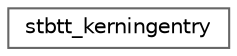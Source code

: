 digraph "Graphical Class Hierarchy"
{
 // LATEX_PDF_SIZE
  bgcolor="transparent";
  edge [fontname=Helvetica,fontsize=10,labelfontname=Helvetica,labelfontsize=10];
  node [fontname=Helvetica,fontsize=10,shape=box,height=0.2,width=0.4];
  rankdir="LR";
  Node0 [id="Node000000",label="stbtt_kerningentry",height=0.2,width=0.4,color="grey40", fillcolor="white", style="filled",URL="$structstbtt__kerningentry.html",tooltip=" "];
}
